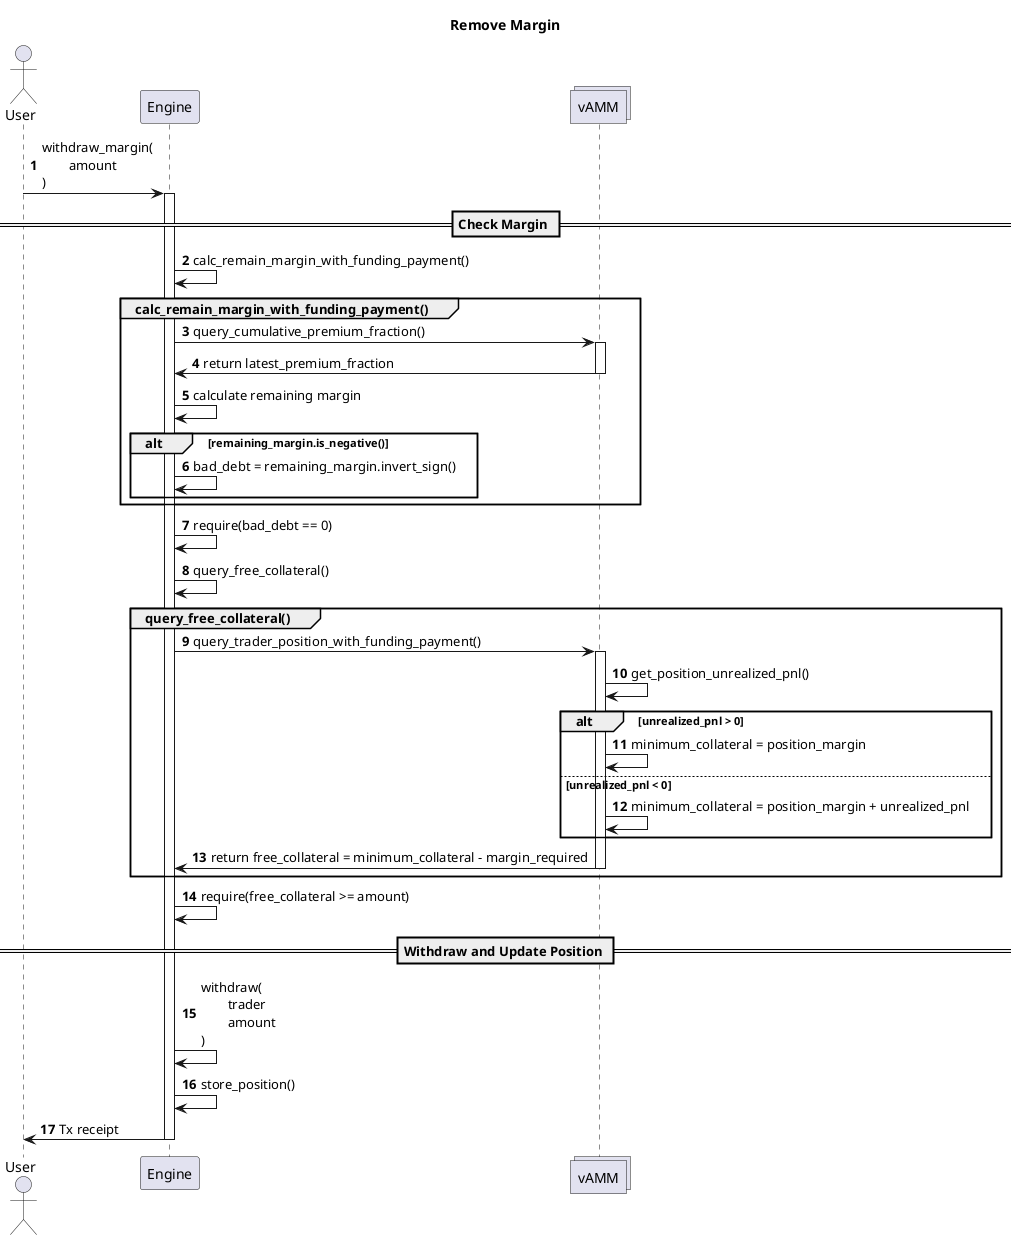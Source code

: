 @startuml

autonumber
actor User    

participant "Engine" as engine
collections "vAMM" as vamm

title Remove Margin
User -> engine : withdraw_margin(\n\tamount\n)
activate engine

== Check Margin ==

engine -> engine : calc_remain_margin_with_funding_payment()

Group calc_remain_margin_with_funding_payment()
    engine -> vamm : query_cumulative_premium_fraction()
    activate vamm

    vamm -> engine : return latest_premium_fraction
    deactivate vamm

    engine -> engine : calculate remaining margin

    alt remaining_margin.is_negative()
        engine -> engine : bad_debt = remaining_margin.invert_sign()
    end
end

engine -> engine : require(bad_debt == 0)

engine -> engine : query_free_collateral()

Group query_free_collateral()
    engine -> vamm : query_trader_position_with_funding_payment()
    activate vamm
    vamm -> vamm : get_position_unrealized_pnl()

    alt unrealized_pnl > 0
        vamm -> vamm : minimum_collateral = position_margin
    else unrealized_pnl < 0
        vamm -> vamm : minimum_collateral = position_margin + unrealized_pnl
    end

    vamm -> engine : return free_collateral = minimum_collateral - margin_required
    deactivate vamm
end

engine -> engine : require(free_collateral >= amount)

== Withdraw and Update Position ==

engine -> engine : withdraw(\n\ttrader\n\tamount\n)

engine -> engine : store_position()

engine -> User : Tx receipt
deactivate engine

@enduml
